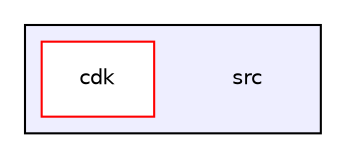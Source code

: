 digraph "src" {
  compound=true
  node [ fontsize="10", fontname="Helvetica"];
  edge [ labelfontsize="10", labelfontname="Helvetica"];
  subgraph clusterdir_68267d1309a1af8e8297ef4c3efbcdba {
    graph [ bgcolor="#eeeeff", pencolor="black", label="" URL="dir_68267d1309a1af8e8297ef4c3efbcdba.html"];
    dir_68267d1309a1af8e8297ef4c3efbcdba [shape=plaintext label="src"];
    dir_49a37ae774775ec745da5a4116d1edf4 [shape=box label="cdk" color="red" fillcolor="white" style="filled" URL="dir_49a37ae774775ec745da5a4116d1edf4.html"];
  }
}
